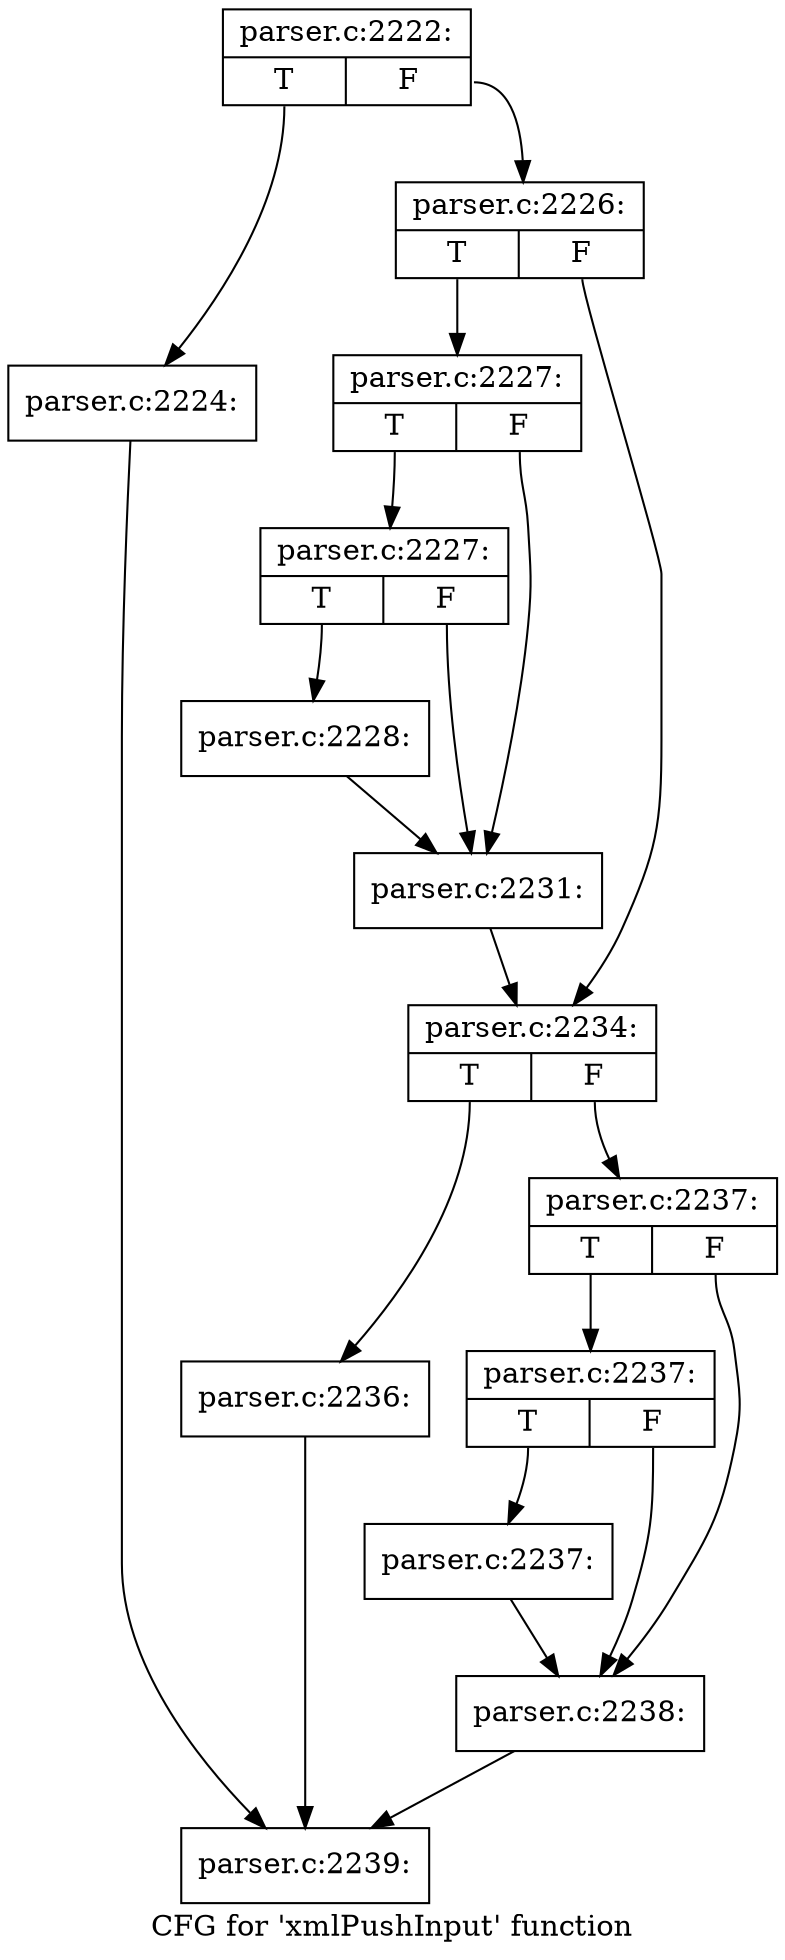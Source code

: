 digraph "CFG for 'xmlPushInput' function" {
	label="CFG for 'xmlPushInput' function";

	Node0x579a7c0 [shape=record,label="{parser.c:2222:|{<s0>T|<s1>F}}"];
	Node0x579a7c0:s0 -> Node0x56cb070;
	Node0x579a7c0:s1 -> Node0x56cb0c0;
	Node0x56cb070 [shape=record,label="{parser.c:2224:}"];
	Node0x56cb070 -> Node0x579b870;
	Node0x56cb0c0 [shape=record,label="{parser.c:2226:|{<s0>T|<s1>F}}"];
	Node0x56cb0c0:s0 -> Node0x579f090;
	Node0x56cb0c0:s1 -> Node0x579f0e0;
	Node0x579f090 [shape=record,label="{parser.c:2227:|{<s0>T|<s1>F}}"];
	Node0x579f090:s0 -> Node0x579f4f0;
	Node0x579f090:s1 -> Node0x579f4a0;
	Node0x579f4f0 [shape=record,label="{parser.c:2227:|{<s0>T|<s1>F}}"];
	Node0x579f4f0:s0 -> Node0x579f450;
	Node0x579f4f0:s1 -> Node0x579f4a0;
	Node0x579f450 [shape=record,label="{parser.c:2228:}"];
	Node0x579f450 -> Node0x579f4a0;
	Node0x579f4a0 [shape=record,label="{parser.c:2231:}"];
	Node0x579f4a0 -> Node0x579f0e0;
	Node0x579f0e0 [shape=record,label="{parser.c:2234:|{<s0>T|<s1>F}}"];
	Node0x579f0e0:s0 -> Node0x57a1690;
	Node0x579f0e0:s1 -> Node0x57a16e0;
	Node0x57a1690 [shape=record,label="{parser.c:2236:}"];
	Node0x57a1690 -> Node0x579b870;
	Node0x57a16e0 [shape=record,label="{parser.c:2237:|{<s0>T|<s1>F}}"];
	Node0x57a16e0:s0 -> Node0x57a1d40;
	Node0x57a16e0:s1 -> Node0x57a1cf0;
	Node0x57a1d40 [shape=record,label="{parser.c:2237:|{<s0>T|<s1>F}}"];
	Node0x57a1d40:s0 -> Node0x57a1ca0;
	Node0x57a1d40:s1 -> Node0x57a1cf0;
	Node0x57a1ca0 [shape=record,label="{parser.c:2237:}"];
	Node0x57a1ca0 -> Node0x57a1cf0;
	Node0x57a1cf0 [shape=record,label="{parser.c:2238:}"];
	Node0x57a1cf0 -> Node0x579b870;
	Node0x579b870 [shape=record,label="{parser.c:2239:}"];
}
